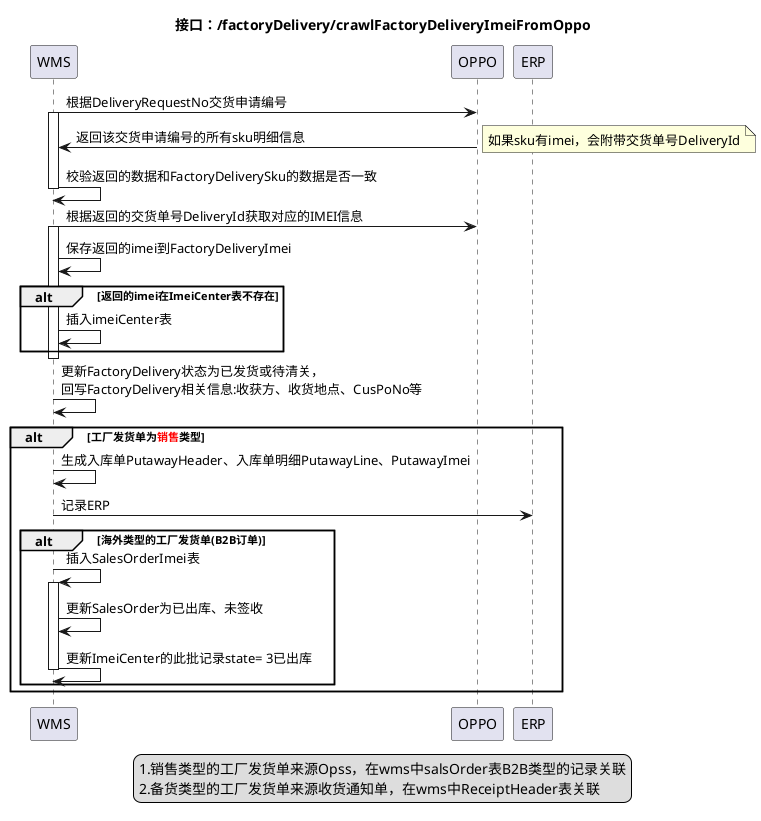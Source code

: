 @startuml

title 接口：/factoryDelivery/crawlFactoryDeliveryImeiFromOppo

WMS -> OPPO:根据DeliveryRequestNo交货申请编号
activate WMS
OPPO -> WMS:返回该交货申请编号的所有sku明细信息
note right
如果sku有imei，会附带交货单号DeliveryId
end note
WMS -> WMS:校验返回的数据和FactoryDeliverySku的数据是否一致

deactivate WMS


WMS -> OPPO:根据返回的交货单号DeliveryId获取对应的IMEI信息
activate WMS
WMS -> WMS:保存返回的imei到FactoryDeliveryImei
alt 返回的imei在ImeiCenter表不存在
WMS->WMS:插入imeiCenter表
end
deactivate WMS

WMS -> WMS:更新FactoryDelivery状态为已发货或待清关，\n回写FactoryDelivery相关信息:收获方、收货地点、CusPoNo等

alt 工厂发货单为<font color=red>销售</font>类型
   WMS -> WMS:生成入库单PutawayHeader、入库单明细PutawayLine、PutawayImei
   WMS -> ERP:记录ERP
   alt 海外类型的工厂发货单(B2B订单)
        WMS -> WMS:插入SalesOrderImei表
        activate WMS
        WMS -> WMS:更新SalesOrder为已出库、未签收
        WMS -> WMS:更新ImeiCenter的此批记录state= 3已出库
        deactivate WMS
   end
end


legend center
1.销售类型的工厂发货单来源Opss，在wms中salsOrder表B2B类型的记录关联
2.备货类型的工厂发货单来源收货通知单，在wms中ReceiptHeader表关联
end legend
@enduml